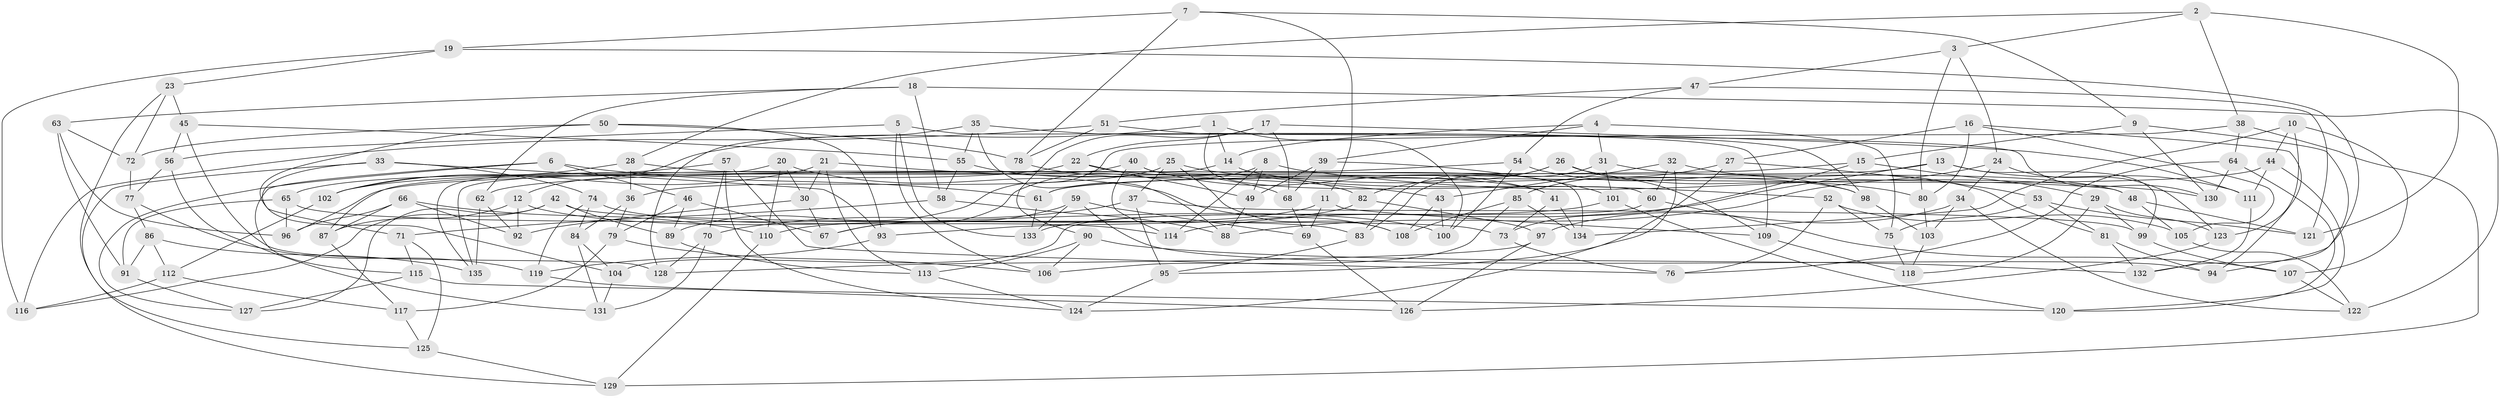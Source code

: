 // coarse degree distribution, {11: 0.029850746268656716, 9: 0.1044776119402985, 4: 0.4626865671641791, 8: 0.08955223880597014, 6: 0.13432835820895522, 7: 0.07462686567164178, 10: 0.014925373134328358, 3: 0.04477611940298507, 5: 0.04477611940298507}
// Generated by graph-tools (version 1.1) at 2025/20/03/04/25 18:20:35]
// undirected, 135 vertices, 270 edges
graph export_dot {
graph [start="1"]
  node [color=gray90,style=filled];
  1;
  2;
  3;
  4;
  5;
  6;
  7;
  8;
  9;
  10;
  11;
  12;
  13;
  14;
  15;
  16;
  17;
  18;
  19;
  20;
  21;
  22;
  23;
  24;
  25;
  26;
  27;
  28;
  29;
  30;
  31;
  32;
  33;
  34;
  35;
  36;
  37;
  38;
  39;
  40;
  41;
  42;
  43;
  44;
  45;
  46;
  47;
  48;
  49;
  50;
  51;
  52;
  53;
  54;
  55;
  56;
  57;
  58;
  59;
  60;
  61;
  62;
  63;
  64;
  65;
  66;
  67;
  68;
  69;
  70;
  71;
  72;
  73;
  74;
  75;
  76;
  77;
  78;
  79;
  80;
  81;
  82;
  83;
  84;
  85;
  86;
  87;
  88;
  89;
  90;
  91;
  92;
  93;
  94;
  95;
  96;
  97;
  98;
  99;
  100;
  101;
  102;
  103;
  104;
  105;
  106;
  107;
  108;
  109;
  110;
  111;
  112;
  113;
  114;
  115;
  116;
  117;
  118;
  119;
  120;
  121;
  122;
  123;
  124;
  125;
  126;
  127;
  128;
  129;
  130;
  131;
  132;
  133;
  134;
  135;
  1 -- 14;
  1 -- 12;
  1 -- 100;
  1 -- 60;
  2 -- 3;
  2 -- 38;
  2 -- 28;
  2 -- 121;
  3 -- 24;
  3 -- 47;
  3 -- 80;
  4 -- 75;
  4 -- 39;
  4 -- 31;
  4 -- 14;
  5 -- 106;
  5 -- 109;
  5 -- 133;
  5 -- 56;
  6 -- 127;
  6 -- 46;
  6 -- 61;
  6 -- 115;
  7 -- 11;
  7 -- 78;
  7 -- 19;
  7 -- 9;
  8 -- 67;
  8 -- 114;
  8 -- 130;
  8 -- 49;
  9 -- 94;
  9 -- 15;
  9 -- 130;
  10 -- 134;
  10 -- 107;
  10 -- 123;
  10 -- 44;
  11 -- 109;
  11 -- 69;
  11 -- 110;
  12 -- 87;
  12 -- 100;
  12 -- 92;
  13 -- 99;
  13 -- 62;
  13 -- 111;
  13 -- 114;
  14 -- 98;
  14 -- 135;
  15 -- 61;
  15 -- 29;
  15 -- 73;
  16 -- 27;
  16 -- 94;
  16 -- 80;
  16 -- 105;
  17 -- 90;
  17 -- 68;
  17 -- 111;
  17 -- 22;
  18 -- 62;
  18 -- 63;
  18 -- 122;
  18 -- 58;
  19 -- 116;
  19 -- 23;
  19 -- 132;
  20 -- 30;
  20 -- 108;
  20 -- 110;
  20 -- 135;
  21 -- 113;
  21 -- 102;
  21 -- 30;
  21 -- 43;
  22 -- 49;
  22 -- 41;
  22 -- 102;
  23 -- 129;
  23 -- 45;
  23 -- 72;
  24 -- 123;
  24 -- 88;
  24 -- 34;
  25 -- 36;
  25 -- 37;
  25 -- 108;
  25 -- 52;
  26 -- 82;
  26 -- 80;
  26 -- 109;
  26 -- 83;
  27 -- 85;
  27 -- 124;
  27 -- 53;
  28 -- 102;
  28 -- 36;
  28 -- 48;
  29 -- 99;
  29 -- 118;
  29 -- 123;
  30 -- 92;
  30 -- 67;
  31 -- 83;
  31 -- 101;
  31 -- 48;
  32 -- 81;
  32 -- 95;
  32 -- 60;
  32 -- 43;
  33 -- 125;
  33 -- 93;
  33 -- 71;
  33 -- 74;
  34 -- 103;
  34 -- 97;
  34 -- 122;
  35 -- 128;
  35 -- 55;
  35 -- 98;
  35 -- 88;
  36 -- 84;
  36 -- 79;
  37 -- 99;
  37 -- 95;
  37 -- 70;
  38 -- 64;
  38 -- 89;
  38 -- 129;
  39 -- 49;
  39 -- 68;
  39 -- 101;
  40 -- 114;
  40 -- 134;
  40 -- 87;
  40 -- 41;
  41 -- 73;
  41 -- 134;
  42 -- 116;
  42 -- 89;
  42 -- 73;
  42 -- 127;
  43 -- 100;
  43 -- 108;
  44 -- 111;
  44 -- 120;
  44 -- 61;
  45 -- 128;
  45 -- 56;
  45 -- 55;
  46 -- 79;
  46 -- 67;
  46 -- 89;
  47 -- 121;
  47 -- 51;
  47 -- 54;
  48 -- 105;
  48 -- 121;
  49 -- 88;
  50 -- 104;
  50 -- 78;
  50 -- 72;
  50 -- 93;
  51 -- 130;
  51 -- 116;
  51 -- 78;
  52 -- 75;
  52 -- 105;
  52 -- 76;
  53 -- 121;
  53 -- 81;
  53 -- 75;
  54 -- 100;
  54 -- 96;
  54 -- 98;
  55 -- 58;
  55 -- 68;
  56 -- 77;
  56 -- 131;
  57 -- 65;
  57 -- 124;
  57 -- 70;
  57 -- 76;
  58 -- 88;
  58 -- 71;
  59 -- 94;
  59 -- 69;
  59 -- 67;
  59 -- 133;
  60 -- 107;
  60 -- 104;
  61 -- 133;
  62 -- 135;
  62 -- 92;
  63 -- 72;
  63 -- 91;
  63 -- 96;
  64 -- 120;
  64 -- 130;
  64 -- 76;
  65 -- 96;
  65 -- 91;
  65 -- 83;
  66 -- 110;
  66 -- 87;
  66 -- 96;
  66 -- 92;
  68 -- 69;
  69 -- 126;
  70 -- 131;
  70 -- 128;
  71 -- 115;
  71 -- 125;
  72 -- 77;
  73 -- 76;
  74 -- 114;
  74 -- 84;
  74 -- 119;
  75 -- 118;
  77 -- 119;
  77 -- 86;
  78 -- 82;
  79 -- 106;
  79 -- 117;
  80 -- 103;
  81 -- 94;
  81 -- 132;
  82 -- 97;
  82 -- 93;
  83 -- 95;
  84 -- 104;
  84 -- 131;
  85 -- 106;
  85 -- 108;
  85 -- 134;
  86 -- 112;
  86 -- 135;
  86 -- 91;
  87 -- 117;
  89 -- 113;
  90 -- 106;
  90 -- 132;
  90 -- 113;
  91 -- 127;
  93 -- 119;
  95 -- 124;
  97 -- 128;
  97 -- 126;
  98 -- 103;
  99 -- 107;
  101 -- 120;
  101 -- 133;
  102 -- 112;
  103 -- 118;
  104 -- 131;
  105 -- 122;
  107 -- 122;
  109 -- 118;
  110 -- 129;
  111 -- 132;
  112 -- 116;
  112 -- 117;
  113 -- 124;
  115 -- 120;
  115 -- 127;
  117 -- 125;
  119 -- 126;
  123 -- 126;
  125 -- 129;
}
